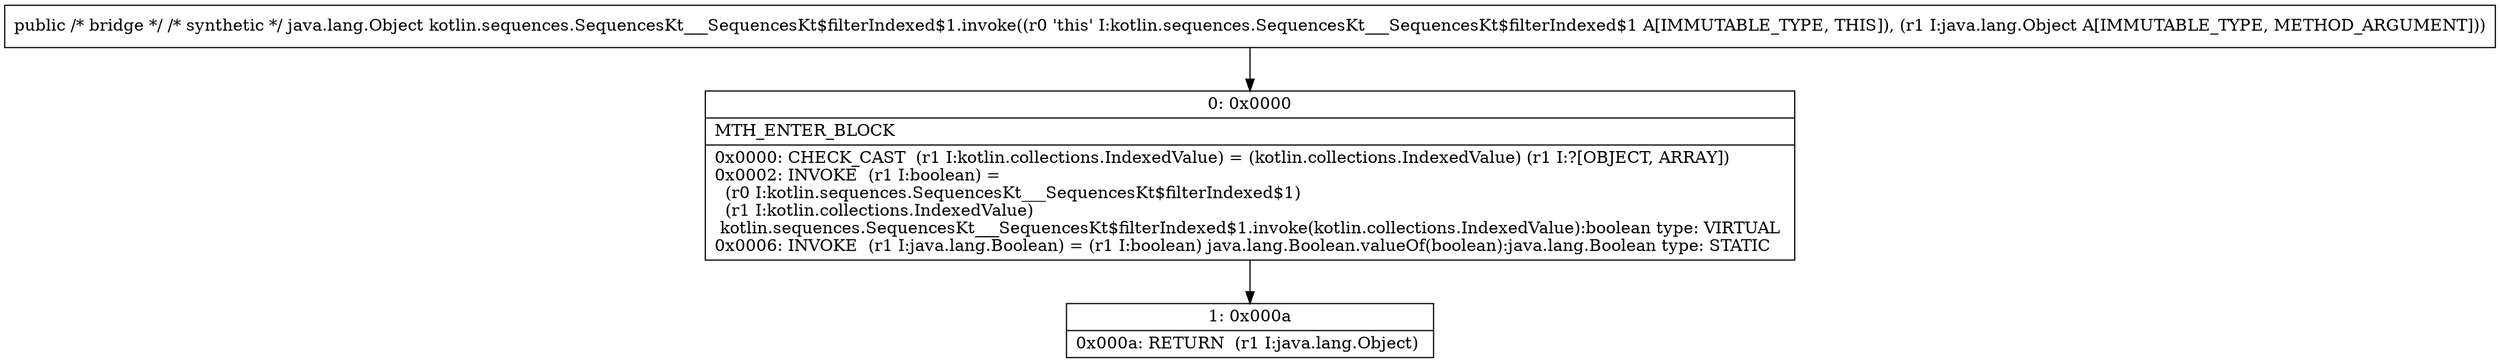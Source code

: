digraph "CFG forkotlin.sequences.SequencesKt___SequencesKt$filterIndexed$1.invoke(Ljava\/lang\/Object;)Ljava\/lang\/Object;" {
Node_0 [shape=record,label="{0\:\ 0x0000|MTH_ENTER_BLOCK\l|0x0000: CHECK_CAST  (r1 I:kotlin.collections.IndexedValue) = (kotlin.collections.IndexedValue) (r1 I:?[OBJECT, ARRAY]) \l0x0002: INVOKE  (r1 I:boolean) = \l  (r0 I:kotlin.sequences.SequencesKt___SequencesKt$filterIndexed$1)\l  (r1 I:kotlin.collections.IndexedValue)\l kotlin.sequences.SequencesKt___SequencesKt$filterIndexed$1.invoke(kotlin.collections.IndexedValue):boolean type: VIRTUAL \l0x0006: INVOKE  (r1 I:java.lang.Boolean) = (r1 I:boolean) java.lang.Boolean.valueOf(boolean):java.lang.Boolean type: STATIC \l}"];
Node_1 [shape=record,label="{1\:\ 0x000a|0x000a: RETURN  (r1 I:java.lang.Object) \l}"];
MethodNode[shape=record,label="{public \/* bridge *\/ \/* synthetic *\/ java.lang.Object kotlin.sequences.SequencesKt___SequencesKt$filterIndexed$1.invoke((r0 'this' I:kotlin.sequences.SequencesKt___SequencesKt$filterIndexed$1 A[IMMUTABLE_TYPE, THIS]), (r1 I:java.lang.Object A[IMMUTABLE_TYPE, METHOD_ARGUMENT])) }"];
MethodNode -> Node_0;
Node_0 -> Node_1;
}

